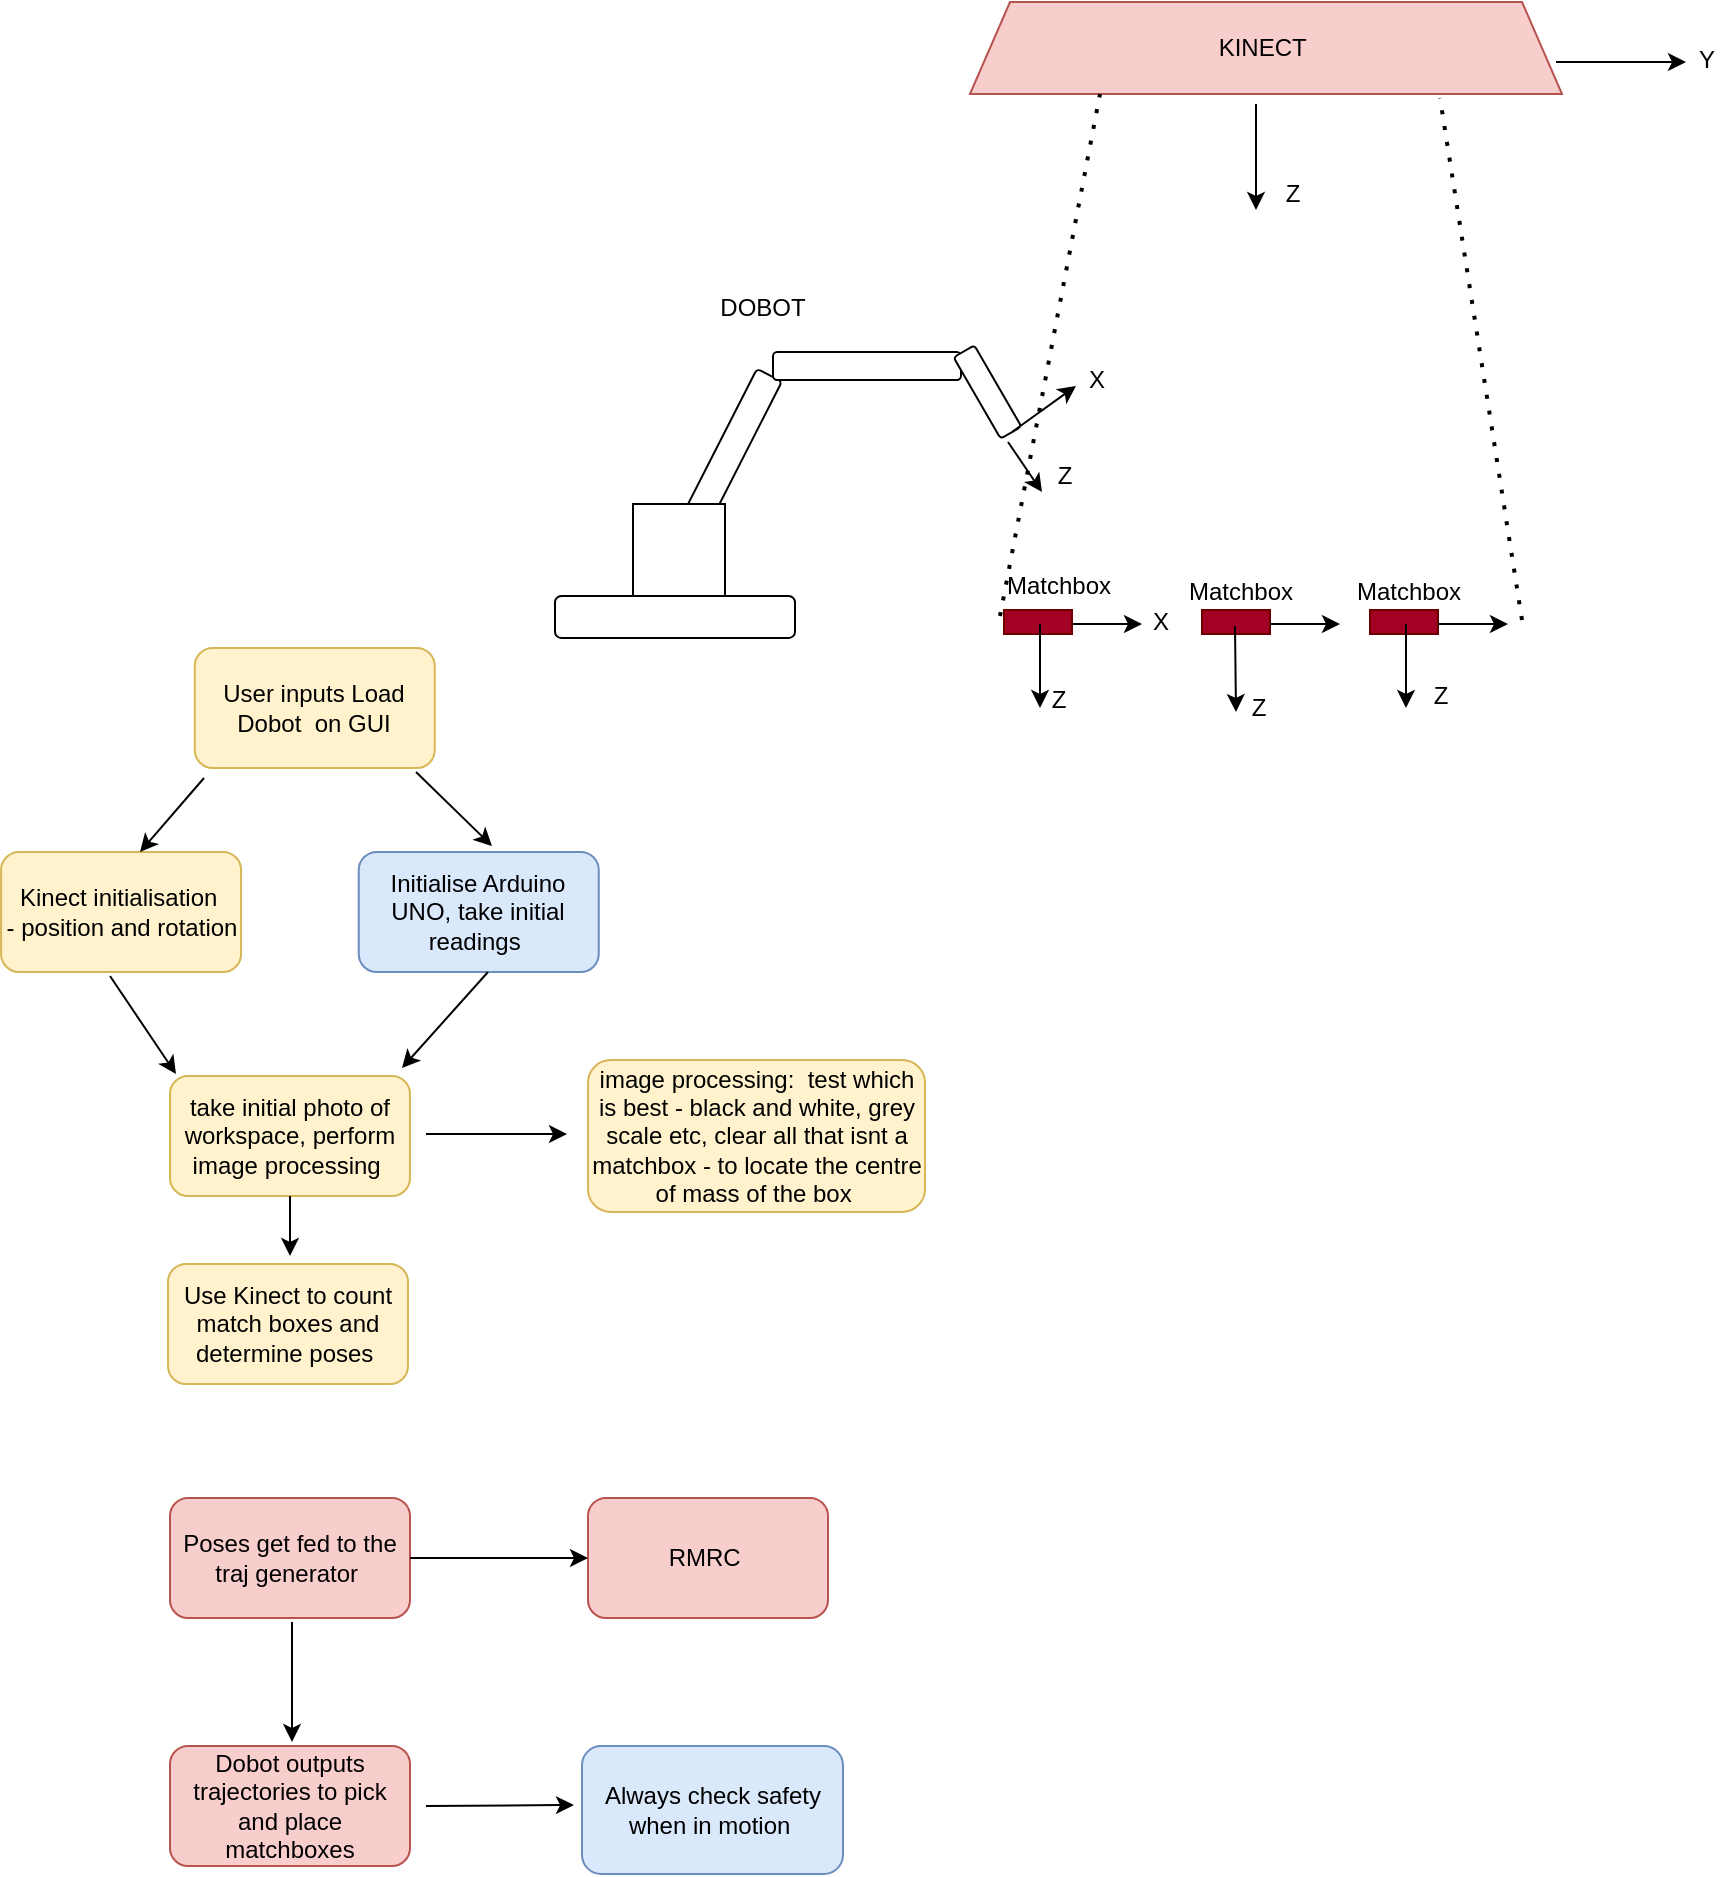 <mxfile version="14.6.7" type="device"><diagram id="a6Kg2YyTpCh0J2z9Jrdd" name="Page-1"><mxGraphModel dx="1221" dy="-1355" grid="0" gridSize="10" guides="1" tooltips="1" connect="1" arrows="1" fold="1" page="0" pageScale="1" pageWidth="850" pageHeight="1100" math="0" shadow="0"><root><mxCell id="0"/><mxCell id="1" parent="0"/><mxCell id="raiaHc1uGU7vKjJDfujx-4" value="KINECT&amp;nbsp;" style="shape=trapezoid;perimeter=trapezoidPerimeter;whiteSpace=wrap;html=1;fixedSize=1;fillColor=#f8cecc;strokeColor=#b85450;" parent="1" vertex="1"><mxGeometry x="539" y="2227" width="296" height="46" as="geometry"/></mxCell><mxCell id="raiaHc1uGU7vKjJDfujx-6" value="" style="rounded=1;whiteSpace=wrap;html=1;" parent="1" vertex="1"><mxGeometry x="331.5" y="2524" width="120" height="21" as="geometry"/></mxCell><mxCell id="raiaHc1uGU7vKjJDfujx-8" value="" style="rounded=1;whiteSpace=wrap;html=1;rotation=-63;" parent="1" vertex="1"><mxGeometry x="351.5" y="2460" width="120" height="14" as="geometry"/></mxCell><mxCell id="raiaHc1uGU7vKjJDfujx-9" value="" style="rounded=1;whiteSpace=wrap;html=1;" parent="1" vertex="1"><mxGeometry x="440.5" y="2402" width="94" height="14" as="geometry"/></mxCell><mxCell id="raiaHc1uGU7vKjJDfujx-10" value="" style="whiteSpace=wrap;html=1;aspect=fixed;" parent="1" vertex="1"><mxGeometry x="370.5" y="2478" width="46" height="46" as="geometry"/></mxCell><mxCell id="raiaHc1uGU7vKjJDfujx-11" value="" style="rounded=1;whiteSpace=wrap;html=1;rotation=60;" parent="1" vertex="1"><mxGeometry x="524.25" y="2416" width="47" height="12" as="geometry"/></mxCell><mxCell id="raiaHc1uGU7vKjJDfujx-12" value="" style="rounded=0;whiteSpace=wrap;html=1;fillColor=#a20025;strokeColor=#6F0000;fontColor=#ffffff;" parent="1" vertex="1"><mxGeometry x="556" y="2531" width="34" height="12" as="geometry"/></mxCell><mxCell id="raiaHc1uGU7vKjJDfujx-15" value="" style="endArrow=classic;html=1;" parent="1" edge="1"><mxGeometry width="50" height="50" relative="1" as="geometry"><mxPoint x="590" y="2538" as="sourcePoint"/><mxPoint x="625" y="2538" as="targetPoint"/></mxGeometry></mxCell><mxCell id="raiaHc1uGU7vKjJDfujx-16" value="" style="endArrow=classic;html=1;" parent="1" edge="1"><mxGeometry width="50" height="50" relative="1" as="geometry"><mxPoint x="574" y="2538" as="sourcePoint"/><mxPoint x="574" y="2580" as="targetPoint"/></mxGeometry></mxCell><mxCell id="raiaHc1uGU7vKjJDfujx-17" value="" style="endArrow=classic;html=1;" parent="1" edge="1"><mxGeometry width="50" height="50" relative="1" as="geometry"><mxPoint x="682" y="2278" as="sourcePoint"/><mxPoint x="682" y="2331" as="targetPoint"/></mxGeometry></mxCell><mxCell id="raiaHc1uGU7vKjJDfujx-18" value="Z" style="text;html=1;align=center;verticalAlign=middle;resizable=0;points=[];autosize=1;strokeColor=none;" parent="1" vertex="1"><mxGeometry x="574" y="2567" width="17" height="18" as="geometry"/></mxCell><mxCell id="raiaHc1uGU7vKjJDfujx-20" value="X" style="text;html=1;align=center;verticalAlign=middle;resizable=0;points=[];autosize=1;strokeColor=none;" parent="1" vertex="1"><mxGeometry x="625" y="2528" width="18" height="18" as="geometry"/></mxCell><mxCell id="raiaHc1uGU7vKjJDfujx-21" value="Z" style="text;html=1;align=center;verticalAlign=middle;resizable=0;points=[];autosize=1;strokeColor=none;" parent="1" vertex="1"><mxGeometry x="691" y="2314" width="17" height="18" as="geometry"/></mxCell><mxCell id="raiaHc1uGU7vKjJDfujx-22" value="" style="endArrow=classic;html=1;" parent="1" edge="1"><mxGeometry width="50" height="50" relative="1" as="geometry"><mxPoint x="832" y="2257" as="sourcePoint"/><mxPoint x="897" y="2257" as="targetPoint"/></mxGeometry></mxCell><mxCell id="raiaHc1uGU7vKjJDfujx-23" value="Y" style="text;html=1;align=center;verticalAlign=middle;resizable=0;points=[];autosize=1;strokeColor=none;" parent="1" vertex="1"><mxGeometry x="898" y="2247" width="18" height="18" as="geometry"/></mxCell><mxCell id="raiaHc1uGU7vKjJDfujx-24" value="" style="endArrow=none;dashed=1;html=1;dashPattern=1 3;strokeWidth=2;" parent="1" edge="1"><mxGeometry width="50" height="50" relative="1" as="geometry"><mxPoint x="815" y="2536" as="sourcePoint"/><mxPoint x="774" y="2275" as="targetPoint"/></mxGeometry></mxCell><mxCell id="raiaHc1uGU7vKjJDfujx-25" value="" style="endArrow=none;dashed=1;html=1;dashPattern=1 3;strokeWidth=2;" parent="1" edge="1"><mxGeometry width="50" height="50" relative="1" as="geometry"><mxPoint x="554" y="2534" as="sourcePoint"/><mxPoint x="604" y="2273" as="targetPoint"/></mxGeometry></mxCell><mxCell id="raiaHc1uGU7vKjJDfujx-26" value="DOBOT" style="text;html=1;align=center;verticalAlign=middle;resizable=0;points=[];autosize=1;strokeColor=none;" parent="1" vertex="1"><mxGeometry x="408" y="2371" width="53" height="18" as="geometry"/></mxCell><mxCell id="raiaHc1uGU7vKjJDfujx-27" value="Matchbox" style="text;html=1;align=center;verticalAlign=middle;resizable=0;points=[];autosize=1;strokeColor=none;" parent="1" vertex="1"><mxGeometry x="551.5" y="2510" width="62" height="18" as="geometry"/></mxCell><mxCell id="raiaHc1uGU7vKjJDfujx-28" value="" style="rounded=0;whiteSpace=wrap;html=1;fillColor=#a20025;strokeColor=#6F0000;fontColor=#ffffff;" parent="1" vertex="1"><mxGeometry x="655" y="2531" width="34" height="12" as="geometry"/></mxCell><mxCell id="raiaHc1uGU7vKjJDfujx-29" value="" style="endArrow=classic;html=1;" parent="1" edge="1"><mxGeometry width="50" height="50" relative="1" as="geometry"><mxPoint x="689" y="2538" as="sourcePoint"/><mxPoint x="724" y="2538" as="targetPoint"/></mxGeometry></mxCell><mxCell id="raiaHc1uGU7vKjJDfujx-30" value="" style="endArrow=classic;html=1;" parent="1" edge="1"><mxGeometry width="50" height="50" relative="1" as="geometry"><mxPoint x="671.5" y="2539" as="sourcePoint"/><mxPoint x="672" y="2582" as="targetPoint"/></mxGeometry></mxCell><mxCell id="raiaHc1uGU7vKjJDfujx-31" value="Z" style="text;html=1;align=center;verticalAlign=middle;resizable=0;points=[];autosize=1;strokeColor=none;" parent="1" vertex="1"><mxGeometry x="674" y="2571" width="17" height="18" as="geometry"/></mxCell><mxCell id="raiaHc1uGU7vKjJDfujx-32" value="Matchbox" style="text;html=1;align=center;verticalAlign=middle;resizable=0;points=[];autosize=1;strokeColor=none;" parent="1" vertex="1"><mxGeometry x="643" y="2513" width="62" height="18" as="geometry"/></mxCell><mxCell id="raiaHc1uGU7vKjJDfujx-33" value="" style="rounded=0;whiteSpace=wrap;html=1;fillColor=#a20025;strokeColor=#6F0000;fontColor=#ffffff;" parent="1" vertex="1"><mxGeometry x="739" y="2531" width="34" height="12" as="geometry"/></mxCell><mxCell id="raiaHc1uGU7vKjJDfujx-34" value="" style="endArrow=classic;html=1;" parent="1" edge="1"><mxGeometry width="50" height="50" relative="1" as="geometry"><mxPoint x="773" y="2538" as="sourcePoint"/><mxPoint x="808" y="2538" as="targetPoint"/></mxGeometry></mxCell><mxCell id="raiaHc1uGU7vKjJDfujx-35" value="" style="endArrow=classic;html=1;" parent="1" edge="1"><mxGeometry width="50" height="50" relative="1" as="geometry"><mxPoint x="757" y="2538" as="sourcePoint"/><mxPoint x="757" y="2580" as="targetPoint"/></mxGeometry></mxCell><mxCell id="raiaHc1uGU7vKjJDfujx-36" value="Z" style="text;html=1;align=center;verticalAlign=middle;resizable=0;points=[];autosize=1;strokeColor=none;" parent="1" vertex="1"><mxGeometry x="765" y="2565" width="17" height="18" as="geometry"/></mxCell><mxCell id="raiaHc1uGU7vKjJDfujx-37" value="Matchbox" style="text;html=1;align=center;verticalAlign=middle;resizable=0;points=[];autosize=1;strokeColor=none;" parent="1" vertex="1"><mxGeometry x="727" y="2513" width="62" height="18" as="geometry"/></mxCell><mxCell id="raiaHc1uGU7vKjJDfujx-38" value="" style="endArrow=classic;html=1;" parent="1" edge="1"><mxGeometry width="50" height="50" relative="1" as="geometry"><mxPoint x="560" y="2442" as="sourcePoint"/><mxPoint x="592" y="2419" as="targetPoint"/></mxGeometry></mxCell><mxCell id="raiaHc1uGU7vKjJDfujx-39" value="X" style="text;html=1;align=center;verticalAlign=middle;resizable=0;points=[];autosize=1;strokeColor=none;" parent="1" vertex="1"><mxGeometry x="593" y="2407" width="18" height="18" as="geometry"/></mxCell><mxCell id="raiaHc1uGU7vKjJDfujx-40" value="" style="endArrow=classic;html=1;" parent="1" edge="1"><mxGeometry width="50" height="50" relative="1" as="geometry"><mxPoint x="558" y="2447" as="sourcePoint"/><mxPoint x="575" y="2472" as="targetPoint"/></mxGeometry></mxCell><mxCell id="raiaHc1uGU7vKjJDfujx-41" value="Z" style="text;html=1;align=center;verticalAlign=middle;resizable=0;points=[];autosize=1;strokeColor=none;" parent="1" vertex="1"><mxGeometry x="577" y="2455" width="17" height="18" as="geometry"/></mxCell><mxCell id="raiaHc1uGU7vKjJDfujx-42" value="Use Kinect to count match boxes and determine poses&amp;nbsp;" style="rounded=1;whiteSpace=wrap;html=1;fillColor=#fff2cc;strokeColor=#d6b656;" parent="1" vertex="1"><mxGeometry x="138" y="2858" width="120" height="60" as="geometry"/></mxCell><mxCell id="raiaHc1uGU7vKjJDfujx-45" value="Dobot outputs trajectories to pick and place matchboxes" style="rounded=1;whiteSpace=wrap;html=1;fillColor=#f8cecc;strokeColor=#b85450;" parent="1" vertex="1"><mxGeometry x="139" y="3099" width="120" height="60" as="geometry"/></mxCell><mxCell id="raiaHc1uGU7vKjJDfujx-46" value="User inputs Load Dobot&amp;nbsp; on GUI" style="rounded=1;whiteSpace=wrap;html=1;fillColor=#fff2cc;strokeColor=#d6b656;" parent="1" vertex="1"><mxGeometry x="151.38" y="2550" width="120" height="60" as="geometry"/></mxCell><mxCell id="raiaHc1uGU7vKjJDfujx-47" value="" style="endArrow=classic;html=1;" parent="1" edge="1"><mxGeometry width="50" height="50" relative="1" as="geometry"><mxPoint x="267" y="2793" as="sourcePoint"/><mxPoint x="337.5" y="2793" as="targetPoint"/></mxGeometry></mxCell><mxCell id="raiaHc1uGU7vKjJDfujx-48" value="Kinect initialisation&amp;nbsp;&lt;br&gt;- position and rotation" style="rounded=1;whiteSpace=wrap;html=1;fillColor=#fff2cc;strokeColor=#d6b656;" parent="1" vertex="1"><mxGeometry x="54.54" y="2652" width="120" height="60" as="geometry"/></mxCell><mxCell id="vQJRLNKGZ0MRXVWspvUx-1" value="take initial photo of workspace, perform image processing&amp;nbsp;&lt;br&gt;" style="rounded=1;whiteSpace=wrap;html=1;fillColor=#fff2cc;strokeColor=#d6b656;" vertex="1" parent="1"><mxGeometry x="139" y="2764" width="120" height="60" as="geometry"/></mxCell><mxCell id="vQJRLNKGZ0MRXVWspvUx-2" value="image processing:&amp;nbsp; test which is best - black and white, grey scale etc, clear all that isnt a matchbox - to locate the centre of mass of the box&amp;nbsp;" style="rounded=1;whiteSpace=wrap;html=1;fillColor=#fff2cc;strokeColor=#d6b656;" vertex="1" parent="1"><mxGeometry x="348" y="2756" width="168.5" height="76" as="geometry"/></mxCell><mxCell id="vQJRLNKGZ0MRXVWspvUx-3" value="RMRC&amp;nbsp;" style="rounded=1;whiteSpace=wrap;html=1;fillColor=#f8cecc;strokeColor=#b85450;" vertex="1" parent="1"><mxGeometry x="348" y="2975" width="120" height="60" as="geometry"/></mxCell><mxCell id="vQJRLNKGZ0MRXVWspvUx-4" value="Poses get fed to the traj generator&amp;nbsp;" style="rounded=1;whiteSpace=wrap;html=1;fillColor=#f8cecc;strokeColor=#b85450;" vertex="1" parent="1"><mxGeometry x="139" y="2975" width="120" height="60" as="geometry"/></mxCell><mxCell id="vQJRLNKGZ0MRXVWspvUx-5" value="" style="endArrow=classic;html=1;entryX=0;entryY=0.5;entryDx=0;entryDy=0;exitX=1;exitY=0.5;exitDx=0;exitDy=0;" edge="1" parent="1" source="vQJRLNKGZ0MRXVWspvUx-4" target="vQJRLNKGZ0MRXVWspvUx-3"><mxGeometry width="50" height="50" relative="1" as="geometry"><mxPoint x="265" y="2951" as="sourcePoint"/><mxPoint x="315" y="2901" as="targetPoint"/></mxGeometry></mxCell><mxCell id="vQJRLNKGZ0MRXVWspvUx-6" value="Initialise Arduino UNO, take initial readings&amp;nbsp;" style="rounded=1;whiteSpace=wrap;html=1;fillColor=#dae8fc;strokeColor=#6c8ebf;" vertex="1" parent="1"><mxGeometry x="233.37" y="2652" width="120" height="60" as="geometry"/></mxCell><mxCell id="vQJRLNKGZ0MRXVWspvUx-8" value="" style="endArrow=classic;html=1;" edge="1" parent="1"><mxGeometry width="50" height="50" relative="1" as="geometry"><mxPoint x="262" y="2612" as="sourcePoint"/><mxPoint x="300" y="2649" as="targetPoint"/></mxGeometry></mxCell><mxCell id="vQJRLNKGZ0MRXVWspvUx-9" value="" style="endArrow=classic;html=1;entryX=0.579;entryY=0;entryDx=0;entryDy=0;entryPerimeter=0;" edge="1" parent="1" target="raiaHc1uGU7vKjJDfujx-48"><mxGeometry width="50" height="50" relative="1" as="geometry"><mxPoint x="156" y="2615" as="sourcePoint"/><mxPoint x="113" y="2565" as="targetPoint"/></mxGeometry></mxCell><mxCell id="vQJRLNKGZ0MRXVWspvUx-10" value="Always check safety when in motion&amp;nbsp;" style="rounded=1;whiteSpace=wrap;html=1;fillColor=#dae8fc;strokeColor=#6c8ebf;" vertex="1" parent="1"><mxGeometry x="345" y="3099" width="130.5" height="64" as="geometry"/></mxCell><mxCell id="vQJRLNKGZ0MRXVWspvUx-11" value="" style="endArrow=classic;html=1;" edge="1" parent="1"><mxGeometry width="50" height="50" relative="1" as="geometry"><mxPoint x="200" y="3037" as="sourcePoint"/><mxPoint x="200" y="3097" as="targetPoint"/></mxGeometry></mxCell><mxCell id="vQJRLNKGZ0MRXVWspvUx-12" value="" style="endArrow=classic;html=1;" edge="1" parent="1"><mxGeometry width="50" height="50" relative="1" as="geometry"><mxPoint x="267" y="3129" as="sourcePoint"/><mxPoint x="341" y="3128.5" as="targetPoint"/></mxGeometry></mxCell><mxCell id="vQJRLNKGZ0MRXVWspvUx-13" value="" style="endArrow=classic;html=1;" edge="1" parent="1"><mxGeometry width="50" height="50" relative="1" as="geometry"><mxPoint x="298" y="2712" as="sourcePoint"/><mxPoint x="255" y="2760" as="targetPoint"/></mxGeometry></mxCell><mxCell id="vQJRLNKGZ0MRXVWspvUx-14" value="" style="endArrow=classic;html=1;" edge="1" parent="1"><mxGeometry width="50" height="50" relative="1" as="geometry"><mxPoint x="109" y="2714" as="sourcePoint"/><mxPoint x="142" y="2763" as="targetPoint"/></mxGeometry></mxCell><mxCell id="vQJRLNKGZ0MRXVWspvUx-15" value="" style="endArrow=classic;html=1;exitX=0.5;exitY=1;exitDx=0;exitDy=0;" edge="1" parent="1" source="vQJRLNKGZ0MRXVWspvUx-1"><mxGeometry width="50" height="50" relative="1" as="geometry"><mxPoint x="175.5" y="2835.0" as="sourcePoint"/><mxPoint x="199" y="2854" as="targetPoint"/></mxGeometry></mxCell></root></mxGraphModel></diagram></mxfile>